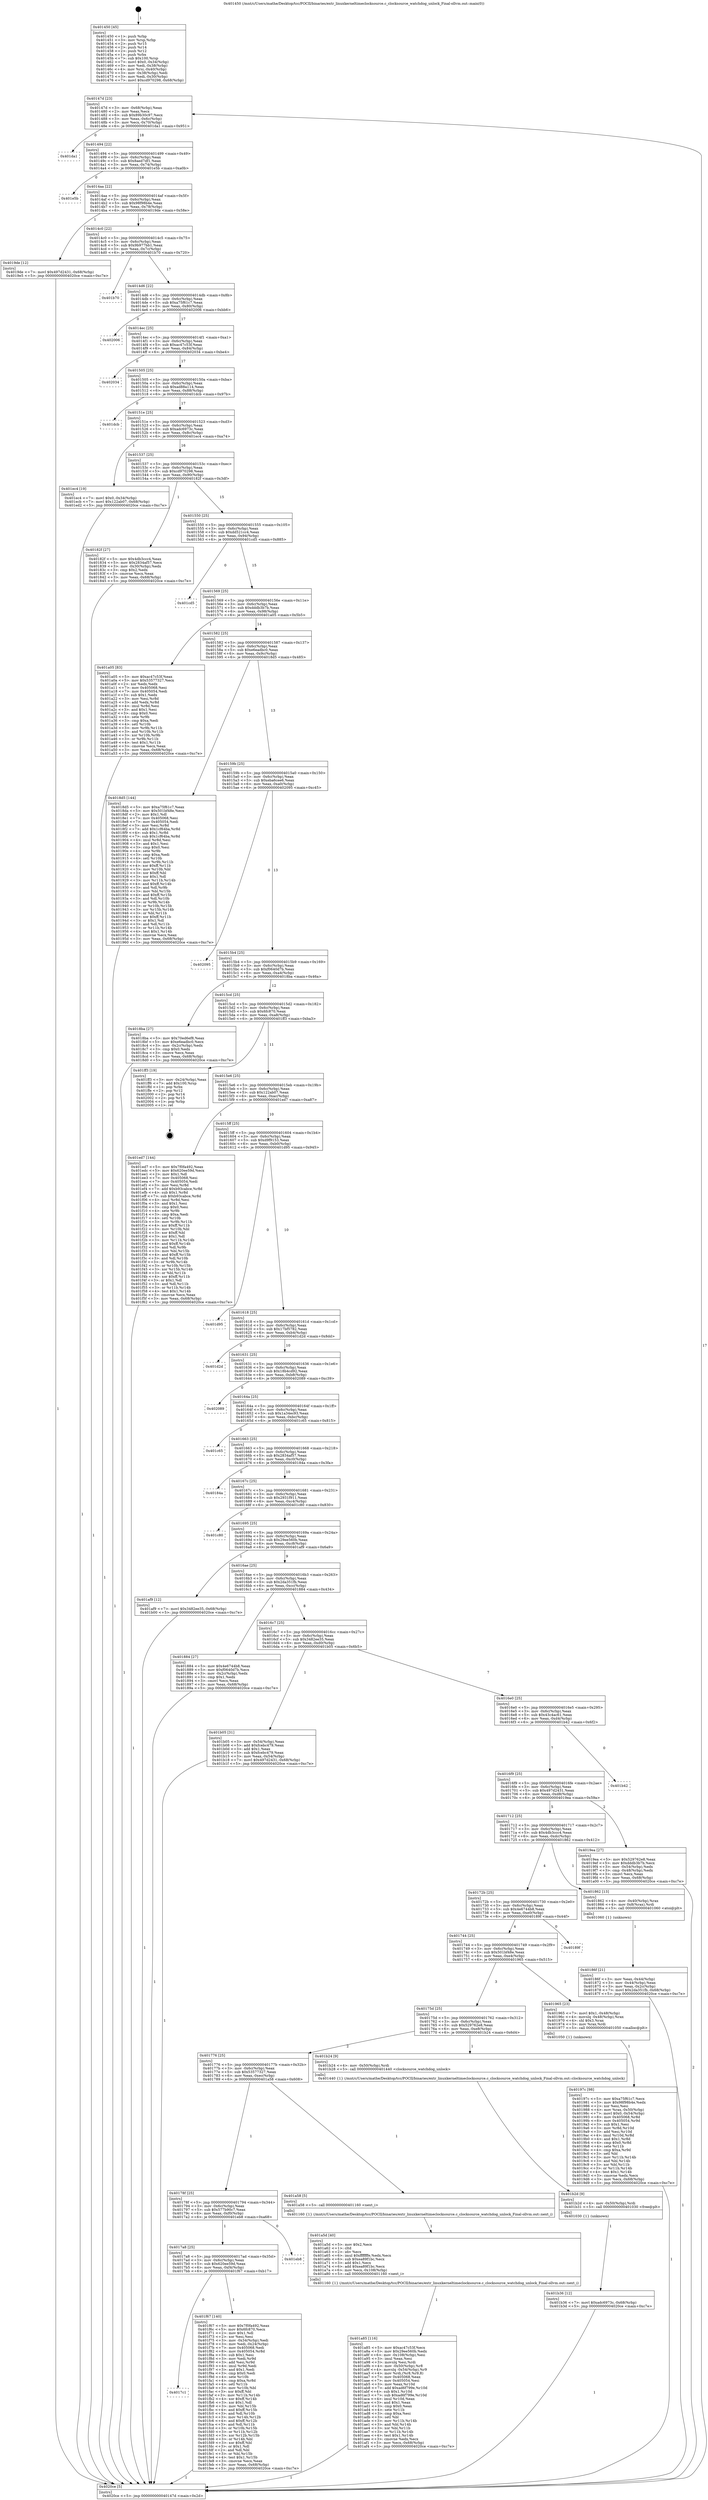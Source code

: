 digraph "0x401450" {
  label = "0x401450 (/mnt/c/Users/mathe/Desktop/tcc/POCII/binaries/extr_linuxkerneltimeclocksource.c_clocksource_watchdog_unlock_Final-ollvm.out::main(0))"
  labelloc = "t"
  node[shape=record]

  Entry [label="",width=0.3,height=0.3,shape=circle,fillcolor=black,style=filled]
  "0x40147d" [label="{
     0x40147d [23]\l
     | [instrs]\l
     &nbsp;&nbsp;0x40147d \<+3\>: mov -0x68(%rbp),%eax\l
     &nbsp;&nbsp;0x401480 \<+2\>: mov %eax,%ecx\l
     &nbsp;&nbsp;0x401482 \<+6\>: sub $0x89b30c97,%ecx\l
     &nbsp;&nbsp;0x401488 \<+3\>: mov %eax,-0x6c(%rbp)\l
     &nbsp;&nbsp;0x40148b \<+3\>: mov %ecx,-0x70(%rbp)\l
     &nbsp;&nbsp;0x40148e \<+6\>: je 0000000000401da1 \<main+0x951\>\l
  }"]
  "0x401da1" [label="{
     0x401da1\l
  }", style=dashed]
  "0x401494" [label="{
     0x401494 [22]\l
     | [instrs]\l
     &nbsp;&nbsp;0x401494 \<+5\>: jmp 0000000000401499 \<main+0x49\>\l
     &nbsp;&nbsp;0x401499 \<+3\>: mov -0x6c(%rbp),%eax\l
     &nbsp;&nbsp;0x40149c \<+5\>: sub $0x8aed7df1,%eax\l
     &nbsp;&nbsp;0x4014a1 \<+3\>: mov %eax,-0x74(%rbp)\l
     &nbsp;&nbsp;0x4014a4 \<+6\>: je 0000000000401e5b \<main+0xa0b\>\l
  }"]
  Exit [label="",width=0.3,height=0.3,shape=circle,fillcolor=black,style=filled,peripheries=2]
  "0x401e5b" [label="{
     0x401e5b\l
  }", style=dashed]
  "0x4014aa" [label="{
     0x4014aa [22]\l
     | [instrs]\l
     &nbsp;&nbsp;0x4014aa \<+5\>: jmp 00000000004014af \<main+0x5f\>\l
     &nbsp;&nbsp;0x4014af \<+3\>: mov -0x6c(%rbp),%eax\l
     &nbsp;&nbsp;0x4014b2 \<+5\>: sub $0x98f98b4e,%eax\l
     &nbsp;&nbsp;0x4014b7 \<+3\>: mov %eax,-0x78(%rbp)\l
     &nbsp;&nbsp;0x4014ba \<+6\>: je 00000000004019de \<main+0x58e\>\l
  }"]
  "0x4017c1" [label="{
     0x4017c1\l
  }", style=dashed]
  "0x4019de" [label="{
     0x4019de [12]\l
     | [instrs]\l
     &nbsp;&nbsp;0x4019de \<+7\>: movl $0x497d2431,-0x68(%rbp)\l
     &nbsp;&nbsp;0x4019e5 \<+5\>: jmp 00000000004020ce \<main+0xc7e\>\l
  }"]
  "0x4014c0" [label="{
     0x4014c0 [22]\l
     | [instrs]\l
     &nbsp;&nbsp;0x4014c0 \<+5\>: jmp 00000000004014c5 \<main+0x75\>\l
     &nbsp;&nbsp;0x4014c5 \<+3\>: mov -0x6c(%rbp),%eax\l
     &nbsp;&nbsp;0x4014c8 \<+5\>: sub $0x9b977bb1,%eax\l
     &nbsp;&nbsp;0x4014cd \<+3\>: mov %eax,-0x7c(%rbp)\l
     &nbsp;&nbsp;0x4014d0 \<+6\>: je 0000000000401b70 \<main+0x720\>\l
  }"]
  "0x401f67" [label="{
     0x401f67 [140]\l
     | [instrs]\l
     &nbsp;&nbsp;0x401f67 \<+5\>: mov $0x7f0fa492,%eax\l
     &nbsp;&nbsp;0x401f6c \<+5\>: mov $0x6fc870,%ecx\l
     &nbsp;&nbsp;0x401f71 \<+2\>: mov $0x1,%dl\l
     &nbsp;&nbsp;0x401f73 \<+2\>: xor %esi,%esi\l
     &nbsp;&nbsp;0x401f75 \<+3\>: mov -0x34(%rbp),%edi\l
     &nbsp;&nbsp;0x401f78 \<+3\>: mov %edi,-0x24(%rbp)\l
     &nbsp;&nbsp;0x401f7b \<+7\>: mov 0x405068,%edi\l
     &nbsp;&nbsp;0x401f82 \<+8\>: mov 0x405054,%r8d\l
     &nbsp;&nbsp;0x401f8a \<+3\>: sub $0x1,%esi\l
     &nbsp;&nbsp;0x401f8d \<+3\>: mov %edi,%r9d\l
     &nbsp;&nbsp;0x401f90 \<+3\>: add %esi,%r9d\l
     &nbsp;&nbsp;0x401f93 \<+4\>: imul %r9d,%edi\l
     &nbsp;&nbsp;0x401f97 \<+3\>: and $0x1,%edi\l
     &nbsp;&nbsp;0x401f9a \<+3\>: cmp $0x0,%edi\l
     &nbsp;&nbsp;0x401f9d \<+4\>: sete %r10b\l
     &nbsp;&nbsp;0x401fa1 \<+4\>: cmp $0xa,%r8d\l
     &nbsp;&nbsp;0x401fa5 \<+4\>: setl %r11b\l
     &nbsp;&nbsp;0x401fa9 \<+3\>: mov %r10b,%bl\l
     &nbsp;&nbsp;0x401fac \<+3\>: xor $0xff,%bl\l
     &nbsp;&nbsp;0x401faf \<+3\>: mov %r11b,%r14b\l
     &nbsp;&nbsp;0x401fb2 \<+4\>: xor $0xff,%r14b\l
     &nbsp;&nbsp;0x401fb6 \<+3\>: xor $0x1,%dl\l
     &nbsp;&nbsp;0x401fb9 \<+3\>: mov %bl,%r15b\l
     &nbsp;&nbsp;0x401fbc \<+4\>: and $0xff,%r15b\l
     &nbsp;&nbsp;0x401fc0 \<+3\>: and %dl,%r10b\l
     &nbsp;&nbsp;0x401fc3 \<+3\>: mov %r14b,%r12b\l
     &nbsp;&nbsp;0x401fc6 \<+4\>: and $0xff,%r12b\l
     &nbsp;&nbsp;0x401fca \<+3\>: and %dl,%r11b\l
     &nbsp;&nbsp;0x401fcd \<+3\>: or %r10b,%r15b\l
     &nbsp;&nbsp;0x401fd0 \<+3\>: or %r11b,%r12b\l
     &nbsp;&nbsp;0x401fd3 \<+3\>: xor %r12b,%r15b\l
     &nbsp;&nbsp;0x401fd6 \<+3\>: or %r14b,%bl\l
     &nbsp;&nbsp;0x401fd9 \<+3\>: xor $0xff,%bl\l
     &nbsp;&nbsp;0x401fdc \<+3\>: or $0x1,%dl\l
     &nbsp;&nbsp;0x401fdf \<+2\>: and %dl,%bl\l
     &nbsp;&nbsp;0x401fe1 \<+3\>: or %bl,%r15b\l
     &nbsp;&nbsp;0x401fe4 \<+4\>: test $0x1,%r15b\l
     &nbsp;&nbsp;0x401fe8 \<+3\>: cmovne %ecx,%eax\l
     &nbsp;&nbsp;0x401feb \<+3\>: mov %eax,-0x68(%rbp)\l
     &nbsp;&nbsp;0x401fee \<+5\>: jmp 00000000004020ce \<main+0xc7e\>\l
  }"]
  "0x401b70" [label="{
     0x401b70\l
  }", style=dashed]
  "0x4014d6" [label="{
     0x4014d6 [22]\l
     | [instrs]\l
     &nbsp;&nbsp;0x4014d6 \<+5\>: jmp 00000000004014db \<main+0x8b\>\l
     &nbsp;&nbsp;0x4014db \<+3\>: mov -0x6c(%rbp),%eax\l
     &nbsp;&nbsp;0x4014de \<+5\>: sub $0xa75f61c7,%eax\l
     &nbsp;&nbsp;0x4014e3 \<+3\>: mov %eax,-0x80(%rbp)\l
     &nbsp;&nbsp;0x4014e6 \<+6\>: je 0000000000402006 \<main+0xbb6\>\l
  }"]
  "0x4017a8" [label="{
     0x4017a8 [25]\l
     | [instrs]\l
     &nbsp;&nbsp;0x4017a8 \<+5\>: jmp 00000000004017ad \<main+0x35d\>\l
     &nbsp;&nbsp;0x4017ad \<+3\>: mov -0x6c(%rbp),%eax\l
     &nbsp;&nbsp;0x4017b0 \<+5\>: sub $0x620ee59d,%eax\l
     &nbsp;&nbsp;0x4017b5 \<+6\>: mov %eax,-0xf4(%rbp)\l
     &nbsp;&nbsp;0x4017bb \<+6\>: je 0000000000401f67 \<main+0xb17\>\l
  }"]
  "0x402006" [label="{
     0x402006\l
  }", style=dashed]
  "0x4014ec" [label="{
     0x4014ec [25]\l
     | [instrs]\l
     &nbsp;&nbsp;0x4014ec \<+5\>: jmp 00000000004014f1 \<main+0xa1\>\l
     &nbsp;&nbsp;0x4014f1 \<+3\>: mov -0x6c(%rbp),%eax\l
     &nbsp;&nbsp;0x4014f4 \<+5\>: sub $0xac47c53f,%eax\l
     &nbsp;&nbsp;0x4014f9 \<+6\>: mov %eax,-0x84(%rbp)\l
     &nbsp;&nbsp;0x4014ff \<+6\>: je 0000000000402034 \<main+0xbe4\>\l
  }"]
  "0x401eb8" [label="{
     0x401eb8\l
  }", style=dashed]
  "0x402034" [label="{
     0x402034\l
  }", style=dashed]
  "0x401505" [label="{
     0x401505 [25]\l
     | [instrs]\l
     &nbsp;&nbsp;0x401505 \<+5\>: jmp 000000000040150a \<main+0xba\>\l
     &nbsp;&nbsp;0x40150a \<+3\>: mov -0x6c(%rbp),%eax\l
     &nbsp;&nbsp;0x40150d \<+5\>: sub $0xad88a114,%eax\l
     &nbsp;&nbsp;0x401512 \<+6\>: mov %eax,-0x88(%rbp)\l
     &nbsp;&nbsp;0x401518 \<+6\>: je 0000000000401dcb \<main+0x97b\>\l
  }"]
  "0x401b36" [label="{
     0x401b36 [12]\l
     | [instrs]\l
     &nbsp;&nbsp;0x401b36 \<+7\>: movl $0xadc6973c,-0x68(%rbp)\l
     &nbsp;&nbsp;0x401b3d \<+5\>: jmp 00000000004020ce \<main+0xc7e\>\l
  }"]
  "0x401dcb" [label="{
     0x401dcb\l
  }", style=dashed]
  "0x40151e" [label="{
     0x40151e [25]\l
     | [instrs]\l
     &nbsp;&nbsp;0x40151e \<+5\>: jmp 0000000000401523 \<main+0xd3\>\l
     &nbsp;&nbsp;0x401523 \<+3\>: mov -0x6c(%rbp),%eax\l
     &nbsp;&nbsp;0x401526 \<+5\>: sub $0xadc6973c,%eax\l
     &nbsp;&nbsp;0x40152b \<+6\>: mov %eax,-0x8c(%rbp)\l
     &nbsp;&nbsp;0x401531 \<+6\>: je 0000000000401ec4 \<main+0xa74\>\l
  }"]
  "0x401b2d" [label="{
     0x401b2d [9]\l
     | [instrs]\l
     &nbsp;&nbsp;0x401b2d \<+4\>: mov -0x50(%rbp),%rdi\l
     &nbsp;&nbsp;0x401b31 \<+5\>: call 0000000000401030 \<free@plt\>\l
     | [calls]\l
     &nbsp;&nbsp;0x401030 \{1\} (unknown)\l
  }"]
  "0x401ec4" [label="{
     0x401ec4 [19]\l
     | [instrs]\l
     &nbsp;&nbsp;0x401ec4 \<+7\>: movl $0x0,-0x34(%rbp)\l
     &nbsp;&nbsp;0x401ecb \<+7\>: movl $0x122ab07,-0x68(%rbp)\l
     &nbsp;&nbsp;0x401ed2 \<+5\>: jmp 00000000004020ce \<main+0xc7e\>\l
  }"]
  "0x401537" [label="{
     0x401537 [25]\l
     | [instrs]\l
     &nbsp;&nbsp;0x401537 \<+5\>: jmp 000000000040153c \<main+0xec\>\l
     &nbsp;&nbsp;0x40153c \<+3\>: mov -0x6c(%rbp),%eax\l
     &nbsp;&nbsp;0x40153f \<+5\>: sub $0xcd970298,%eax\l
     &nbsp;&nbsp;0x401544 \<+6\>: mov %eax,-0x90(%rbp)\l
     &nbsp;&nbsp;0x40154a \<+6\>: je 000000000040182f \<main+0x3df\>\l
  }"]
  "0x401a85" [label="{
     0x401a85 [116]\l
     | [instrs]\l
     &nbsp;&nbsp;0x401a85 \<+5\>: mov $0xac47c53f,%ecx\l
     &nbsp;&nbsp;0x401a8a \<+5\>: mov $0x29ee560b,%edx\l
     &nbsp;&nbsp;0x401a8f \<+6\>: mov -0x108(%rbp),%esi\l
     &nbsp;&nbsp;0x401a95 \<+3\>: imul %eax,%esi\l
     &nbsp;&nbsp;0x401a98 \<+3\>: movslq %esi,%rdi\l
     &nbsp;&nbsp;0x401a9b \<+4\>: mov -0x50(%rbp),%r8\l
     &nbsp;&nbsp;0x401a9f \<+4\>: movslq -0x54(%rbp),%r9\l
     &nbsp;&nbsp;0x401aa3 \<+4\>: mov %rdi,(%r8,%r9,8)\l
     &nbsp;&nbsp;0x401aa7 \<+7\>: mov 0x405068,%eax\l
     &nbsp;&nbsp;0x401aae \<+7\>: mov 0x405054,%esi\l
     &nbsp;&nbsp;0x401ab5 \<+3\>: mov %eax,%r10d\l
     &nbsp;&nbsp;0x401ab8 \<+7\>: add $0xad6f799e,%r10d\l
     &nbsp;&nbsp;0x401abf \<+4\>: sub $0x1,%r10d\l
     &nbsp;&nbsp;0x401ac3 \<+7\>: sub $0xad6f799e,%r10d\l
     &nbsp;&nbsp;0x401aca \<+4\>: imul %r10d,%eax\l
     &nbsp;&nbsp;0x401ace \<+3\>: and $0x1,%eax\l
     &nbsp;&nbsp;0x401ad1 \<+3\>: cmp $0x0,%eax\l
     &nbsp;&nbsp;0x401ad4 \<+4\>: sete %r11b\l
     &nbsp;&nbsp;0x401ad8 \<+3\>: cmp $0xa,%esi\l
     &nbsp;&nbsp;0x401adb \<+3\>: setl %bl\l
     &nbsp;&nbsp;0x401ade \<+3\>: mov %r11b,%r14b\l
     &nbsp;&nbsp;0x401ae1 \<+3\>: and %bl,%r14b\l
     &nbsp;&nbsp;0x401ae4 \<+3\>: xor %bl,%r11b\l
     &nbsp;&nbsp;0x401ae7 \<+3\>: or %r11b,%r14b\l
     &nbsp;&nbsp;0x401aea \<+4\>: test $0x1,%r14b\l
     &nbsp;&nbsp;0x401aee \<+3\>: cmovne %edx,%ecx\l
     &nbsp;&nbsp;0x401af1 \<+3\>: mov %ecx,-0x68(%rbp)\l
     &nbsp;&nbsp;0x401af4 \<+5\>: jmp 00000000004020ce \<main+0xc7e\>\l
  }"]
  "0x40182f" [label="{
     0x40182f [27]\l
     | [instrs]\l
     &nbsp;&nbsp;0x40182f \<+5\>: mov $0x4db3ccc4,%eax\l
     &nbsp;&nbsp;0x401834 \<+5\>: mov $0x2834af57,%ecx\l
     &nbsp;&nbsp;0x401839 \<+3\>: mov -0x30(%rbp),%edx\l
     &nbsp;&nbsp;0x40183c \<+3\>: cmp $0x2,%edx\l
     &nbsp;&nbsp;0x40183f \<+3\>: cmovne %ecx,%eax\l
     &nbsp;&nbsp;0x401842 \<+3\>: mov %eax,-0x68(%rbp)\l
     &nbsp;&nbsp;0x401845 \<+5\>: jmp 00000000004020ce \<main+0xc7e\>\l
  }"]
  "0x401550" [label="{
     0x401550 [25]\l
     | [instrs]\l
     &nbsp;&nbsp;0x401550 \<+5\>: jmp 0000000000401555 \<main+0x105\>\l
     &nbsp;&nbsp;0x401555 \<+3\>: mov -0x6c(%rbp),%eax\l
     &nbsp;&nbsp;0x401558 \<+5\>: sub $0xdd521cc4,%eax\l
     &nbsp;&nbsp;0x40155d \<+6\>: mov %eax,-0x94(%rbp)\l
     &nbsp;&nbsp;0x401563 \<+6\>: je 0000000000401cd5 \<main+0x885\>\l
  }"]
  "0x4020ce" [label="{
     0x4020ce [5]\l
     | [instrs]\l
     &nbsp;&nbsp;0x4020ce \<+5\>: jmp 000000000040147d \<main+0x2d\>\l
  }"]
  "0x401450" [label="{
     0x401450 [45]\l
     | [instrs]\l
     &nbsp;&nbsp;0x401450 \<+1\>: push %rbp\l
     &nbsp;&nbsp;0x401451 \<+3\>: mov %rsp,%rbp\l
     &nbsp;&nbsp;0x401454 \<+2\>: push %r15\l
     &nbsp;&nbsp;0x401456 \<+2\>: push %r14\l
     &nbsp;&nbsp;0x401458 \<+2\>: push %r12\l
     &nbsp;&nbsp;0x40145a \<+1\>: push %rbx\l
     &nbsp;&nbsp;0x40145b \<+7\>: sub $0x100,%rsp\l
     &nbsp;&nbsp;0x401462 \<+7\>: movl $0x0,-0x34(%rbp)\l
     &nbsp;&nbsp;0x401469 \<+3\>: mov %edi,-0x38(%rbp)\l
     &nbsp;&nbsp;0x40146c \<+4\>: mov %rsi,-0x40(%rbp)\l
     &nbsp;&nbsp;0x401470 \<+3\>: mov -0x38(%rbp),%edi\l
     &nbsp;&nbsp;0x401473 \<+3\>: mov %edi,-0x30(%rbp)\l
     &nbsp;&nbsp;0x401476 \<+7\>: movl $0xcd970298,-0x68(%rbp)\l
  }"]
  "0x401a5d" [label="{
     0x401a5d [40]\l
     | [instrs]\l
     &nbsp;&nbsp;0x401a5d \<+5\>: mov $0x2,%ecx\l
     &nbsp;&nbsp;0x401a62 \<+1\>: cltd\l
     &nbsp;&nbsp;0x401a63 \<+2\>: idiv %ecx\l
     &nbsp;&nbsp;0x401a65 \<+6\>: imul $0xfffffffe,%edx,%ecx\l
     &nbsp;&nbsp;0x401a6b \<+6\>: sub $0xea89f1bc,%ecx\l
     &nbsp;&nbsp;0x401a71 \<+3\>: add $0x1,%ecx\l
     &nbsp;&nbsp;0x401a74 \<+6\>: add $0xea89f1bc,%ecx\l
     &nbsp;&nbsp;0x401a7a \<+6\>: mov %ecx,-0x108(%rbp)\l
     &nbsp;&nbsp;0x401a80 \<+5\>: call 0000000000401160 \<next_i\>\l
     | [calls]\l
     &nbsp;&nbsp;0x401160 \{1\} (/mnt/c/Users/mathe/Desktop/tcc/POCII/binaries/extr_linuxkerneltimeclocksource.c_clocksource_watchdog_unlock_Final-ollvm.out::next_i)\l
  }"]
  "0x401cd5" [label="{
     0x401cd5\l
  }", style=dashed]
  "0x401569" [label="{
     0x401569 [25]\l
     | [instrs]\l
     &nbsp;&nbsp;0x401569 \<+5\>: jmp 000000000040156e \<main+0x11e\>\l
     &nbsp;&nbsp;0x40156e \<+3\>: mov -0x6c(%rbp),%eax\l
     &nbsp;&nbsp;0x401571 \<+5\>: sub $0xdddb3b7b,%eax\l
     &nbsp;&nbsp;0x401576 \<+6\>: mov %eax,-0x98(%rbp)\l
     &nbsp;&nbsp;0x40157c \<+6\>: je 0000000000401a05 \<main+0x5b5\>\l
  }"]
  "0x40178f" [label="{
     0x40178f [25]\l
     | [instrs]\l
     &nbsp;&nbsp;0x40178f \<+5\>: jmp 0000000000401794 \<main+0x344\>\l
     &nbsp;&nbsp;0x401794 \<+3\>: mov -0x6c(%rbp),%eax\l
     &nbsp;&nbsp;0x401797 \<+5\>: sub $0x577b90c7,%eax\l
     &nbsp;&nbsp;0x40179c \<+6\>: mov %eax,-0xf0(%rbp)\l
     &nbsp;&nbsp;0x4017a2 \<+6\>: je 0000000000401eb8 \<main+0xa68\>\l
  }"]
  "0x401a05" [label="{
     0x401a05 [83]\l
     | [instrs]\l
     &nbsp;&nbsp;0x401a05 \<+5\>: mov $0xac47c53f,%eax\l
     &nbsp;&nbsp;0x401a0a \<+5\>: mov $0x53577327,%ecx\l
     &nbsp;&nbsp;0x401a0f \<+2\>: xor %edx,%edx\l
     &nbsp;&nbsp;0x401a11 \<+7\>: mov 0x405068,%esi\l
     &nbsp;&nbsp;0x401a18 \<+7\>: mov 0x405054,%edi\l
     &nbsp;&nbsp;0x401a1f \<+3\>: sub $0x1,%edx\l
     &nbsp;&nbsp;0x401a22 \<+3\>: mov %esi,%r8d\l
     &nbsp;&nbsp;0x401a25 \<+3\>: add %edx,%r8d\l
     &nbsp;&nbsp;0x401a28 \<+4\>: imul %r8d,%esi\l
     &nbsp;&nbsp;0x401a2c \<+3\>: and $0x1,%esi\l
     &nbsp;&nbsp;0x401a2f \<+3\>: cmp $0x0,%esi\l
     &nbsp;&nbsp;0x401a32 \<+4\>: sete %r9b\l
     &nbsp;&nbsp;0x401a36 \<+3\>: cmp $0xa,%edi\l
     &nbsp;&nbsp;0x401a39 \<+4\>: setl %r10b\l
     &nbsp;&nbsp;0x401a3d \<+3\>: mov %r9b,%r11b\l
     &nbsp;&nbsp;0x401a40 \<+3\>: and %r10b,%r11b\l
     &nbsp;&nbsp;0x401a43 \<+3\>: xor %r10b,%r9b\l
     &nbsp;&nbsp;0x401a46 \<+3\>: or %r9b,%r11b\l
     &nbsp;&nbsp;0x401a49 \<+4\>: test $0x1,%r11b\l
     &nbsp;&nbsp;0x401a4d \<+3\>: cmovne %ecx,%eax\l
     &nbsp;&nbsp;0x401a50 \<+3\>: mov %eax,-0x68(%rbp)\l
     &nbsp;&nbsp;0x401a53 \<+5\>: jmp 00000000004020ce \<main+0xc7e\>\l
  }"]
  "0x401582" [label="{
     0x401582 [25]\l
     | [instrs]\l
     &nbsp;&nbsp;0x401582 \<+5\>: jmp 0000000000401587 \<main+0x137\>\l
     &nbsp;&nbsp;0x401587 \<+3\>: mov -0x6c(%rbp),%eax\l
     &nbsp;&nbsp;0x40158a \<+5\>: sub $0xe6eadbc0,%eax\l
     &nbsp;&nbsp;0x40158f \<+6\>: mov %eax,-0x9c(%rbp)\l
     &nbsp;&nbsp;0x401595 \<+6\>: je 00000000004018d5 \<main+0x485\>\l
  }"]
  "0x401a58" [label="{
     0x401a58 [5]\l
     | [instrs]\l
     &nbsp;&nbsp;0x401a58 \<+5\>: call 0000000000401160 \<next_i\>\l
     | [calls]\l
     &nbsp;&nbsp;0x401160 \{1\} (/mnt/c/Users/mathe/Desktop/tcc/POCII/binaries/extr_linuxkerneltimeclocksource.c_clocksource_watchdog_unlock_Final-ollvm.out::next_i)\l
  }"]
  "0x4018d5" [label="{
     0x4018d5 [144]\l
     | [instrs]\l
     &nbsp;&nbsp;0x4018d5 \<+5\>: mov $0xa75f61c7,%eax\l
     &nbsp;&nbsp;0x4018da \<+5\>: mov $0x501bf48e,%ecx\l
     &nbsp;&nbsp;0x4018df \<+2\>: mov $0x1,%dl\l
     &nbsp;&nbsp;0x4018e1 \<+7\>: mov 0x405068,%esi\l
     &nbsp;&nbsp;0x4018e8 \<+7\>: mov 0x405054,%edi\l
     &nbsp;&nbsp;0x4018ef \<+3\>: mov %esi,%r8d\l
     &nbsp;&nbsp;0x4018f2 \<+7\>: add $0x1cf64ba,%r8d\l
     &nbsp;&nbsp;0x4018f9 \<+4\>: sub $0x1,%r8d\l
     &nbsp;&nbsp;0x4018fd \<+7\>: sub $0x1cf64ba,%r8d\l
     &nbsp;&nbsp;0x401904 \<+4\>: imul %r8d,%esi\l
     &nbsp;&nbsp;0x401908 \<+3\>: and $0x1,%esi\l
     &nbsp;&nbsp;0x40190b \<+3\>: cmp $0x0,%esi\l
     &nbsp;&nbsp;0x40190e \<+4\>: sete %r9b\l
     &nbsp;&nbsp;0x401912 \<+3\>: cmp $0xa,%edi\l
     &nbsp;&nbsp;0x401915 \<+4\>: setl %r10b\l
     &nbsp;&nbsp;0x401919 \<+3\>: mov %r9b,%r11b\l
     &nbsp;&nbsp;0x40191c \<+4\>: xor $0xff,%r11b\l
     &nbsp;&nbsp;0x401920 \<+3\>: mov %r10b,%bl\l
     &nbsp;&nbsp;0x401923 \<+3\>: xor $0xff,%bl\l
     &nbsp;&nbsp;0x401926 \<+3\>: xor $0x1,%dl\l
     &nbsp;&nbsp;0x401929 \<+3\>: mov %r11b,%r14b\l
     &nbsp;&nbsp;0x40192c \<+4\>: and $0xff,%r14b\l
     &nbsp;&nbsp;0x401930 \<+3\>: and %dl,%r9b\l
     &nbsp;&nbsp;0x401933 \<+3\>: mov %bl,%r15b\l
     &nbsp;&nbsp;0x401936 \<+4\>: and $0xff,%r15b\l
     &nbsp;&nbsp;0x40193a \<+3\>: and %dl,%r10b\l
     &nbsp;&nbsp;0x40193d \<+3\>: or %r9b,%r14b\l
     &nbsp;&nbsp;0x401940 \<+3\>: or %r10b,%r15b\l
     &nbsp;&nbsp;0x401943 \<+3\>: xor %r15b,%r14b\l
     &nbsp;&nbsp;0x401946 \<+3\>: or %bl,%r11b\l
     &nbsp;&nbsp;0x401949 \<+4\>: xor $0xff,%r11b\l
     &nbsp;&nbsp;0x40194d \<+3\>: or $0x1,%dl\l
     &nbsp;&nbsp;0x401950 \<+3\>: and %dl,%r11b\l
     &nbsp;&nbsp;0x401953 \<+3\>: or %r11b,%r14b\l
     &nbsp;&nbsp;0x401956 \<+4\>: test $0x1,%r14b\l
     &nbsp;&nbsp;0x40195a \<+3\>: cmovne %ecx,%eax\l
     &nbsp;&nbsp;0x40195d \<+3\>: mov %eax,-0x68(%rbp)\l
     &nbsp;&nbsp;0x401960 \<+5\>: jmp 00000000004020ce \<main+0xc7e\>\l
  }"]
  "0x40159b" [label="{
     0x40159b [25]\l
     | [instrs]\l
     &nbsp;&nbsp;0x40159b \<+5\>: jmp 00000000004015a0 \<main+0x150\>\l
     &nbsp;&nbsp;0x4015a0 \<+3\>: mov -0x6c(%rbp),%eax\l
     &nbsp;&nbsp;0x4015a3 \<+5\>: sub $0xeba6cee6,%eax\l
     &nbsp;&nbsp;0x4015a8 \<+6\>: mov %eax,-0xa0(%rbp)\l
     &nbsp;&nbsp;0x4015ae \<+6\>: je 0000000000402095 \<main+0xc45\>\l
  }"]
  "0x401776" [label="{
     0x401776 [25]\l
     | [instrs]\l
     &nbsp;&nbsp;0x401776 \<+5\>: jmp 000000000040177b \<main+0x32b\>\l
     &nbsp;&nbsp;0x40177b \<+3\>: mov -0x6c(%rbp),%eax\l
     &nbsp;&nbsp;0x40177e \<+5\>: sub $0x53577327,%eax\l
     &nbsp;&nbsp;0x401783 \<+6\>: mov %eax,-0xec(%rbp)\l
     &nbsp;&nbsp;0x401789 \<+6\>: je 0000000000401a58 \<main+0x608\>\l
  }"]
  "0x402095" [label="{
     0x402095\l
  }", style=dashed]
  "0x4015b4" [label="{
     0x4015b4 [25]\l
     | [instrs]\l
     &nbsp;&nbsp;0x4015b4 \<+5\>: jmp 00000000004015b9 \<main+0x169\>\l
     &nbsp;&nbsp;0x4015b9 \<+3\>: mov -0x6c(%rbp),%eax\l
     &nbsp;&nbsp;0x4015bc \<+5\>: sub $0xf0640d7b,%eax\l
     &nbsp;&nbsp;0x4015c1 \<+6\>: mov %eax,-0xa4(%rbp)\l
     &nbsp;&nbsp;0x4015c7 \<+6\>: je 00000000004018ba \<main+0x46a\>\l
  }"]
  "0x401b24" [label="{
     0x401b24 [9]\l
     | [instrs]\l
     &nbsp;&nbsp;0x401b24 \<+4\>: mov -0x50(%rbp),%rdi\l
     &nbsp;&nbsp;0x401b28 \<+5\>: call 0000000000401440 \<clocksource_watchdog_unlock\>\l
     | [calls]\l
     &nbsp;&nbsp;0x401440 \{1\} (/mnt/c/Users/mathe/Desktop/tcc/POCII/binaries/extr_linuxkerneltimeclocksource.c_clocksource_watchdog_unlock_Final-ollvm.out::clocksource_watchdog_unlock)\l
  }"]
  "0x4018ba" [label="{
     0x4018ba [27]\l
     | [instrs]\l
     &nbsp;&nbsp;0x4018ba \<+5\>: mov $0x70ed6ef8,%eax\l
     &nbsp;&nbsp;0x4018bf \<+5\>: mov $0xe6eadbc0,%ecx\l
     &nbsp;&nbsp;0x4018c4 \<+3\>: mov -0x2c(%rbp),%edx\l
     &nbsp;&nbsp;0x4018c7 \<+3\>: cmp $0x0,%edx\l
     &nbsp;&nbsp;0x4018ca \<+3\>: cmove %ecx,%eax\l
     &nbsp;&nbsp;0x4018cd \<+3\>: mov %eax,-0x68(%rbp)\l
     &nbsp;&nbsp;0x4018d0 \<+5\>: jmp 00000000004020ce \<main+0xc7e\>\l
  }"]
  "0x4015cd" [label="{
     0x4015cd [25]\l
     | [instrs]\l
     &nbsp;&nbsp;0x4015cd \<+5\>: jmp 00000000004015d2 \<main+0x182\>\l
     &nbsp;&nbsp;0x4015d2 \<+3\>: mov -0x6c(%rbp),%eax\l
     &nbsp;&nbsp;0x4015d5 \<+5\>: sub $0x6fc870,%eax\l
     &nbsp;&nbsp;0x4015da \<+6\>: mov %eax,-0xa8(%rbp)\l
     &nbsp;&nbsp;0x4015e0 \<+6\>: je 0000000000401ff3 \<main+0xba3\>\l
  }"]
  "0x40197c" [label="{
     0x40197c [98]\l
     | [instrs]\l
     &nbsp;&nbsp;0x40197c \<+5\>: mov $0xa75f61c7,%ecx\l
     &nbsp;&nbsp;0x401981 \<+5\>: mov $0x98f98b4e,%edx\l
     &nbsp;&nbsp;0x401986 \<+2\>: xor %esi,%esi\l
     &nbsp;&nbsp;0x401988 \<+4\>: mov %rax,-0x50(%rbp)\l
     &nbsp;&nbsp;0x40198c \<+7\>: movl $0x0,-0x54(%rbp)\l
     &nbsp;&nbsp;0x401993 \<+8\>: mov 0x405068,%r8d\l
     &nbsp;&nbsp;0x40199b \<+8\>: mov 0x405054,%r9d\l
     &nbsp;&nbsp;0x4019a3 \<+3\>: sub $0x1,%esi\l
     &nbsp;&nbsp;0x4019a6 \<+3\>: mov %r8d,%r10d\l
     &nbsp;&nbsp;0x4019a9 \<+3\>: add %esi,%r10d\l
     &nbsp;&nbsp;0x4019ac \<+4\>: imul %r10d,%r8d\l
     &nbsp;&nbsp;0x4019b0 \<+4\>: and $0x1,%r8d\l
     &nbsp;&nbsp;0x4019b4 \<+4\>: cmp $0x0,%r8d\l
     &nbsp;&nbsp;0x4019b8 \<+4\>: sete %r11b\l
     &nbsp;&nbsp;0x4019bc \<+4\>: cmp $0xa,%r9d\l
     &nbsp;&nbsp;0x4019c0 \<+3\>: setl %bl\l
     &nbsp;&nbsp;0x4019c3 \<+3\>: mov %r11b,%r14b\l
     &nbsp;&nbsp;0x4019c6 \<+3\>: and %bl,%r14b\l
     &nbsp;&nbsp;0x4019c9 \<+3\>: xor %bl,%r11b\l
     &nbsp;&nbsp;0x4019cc \<+3\>: or %r11b,%r14b\l
     &nbsp;&nbsp;0x4019cf \<+4\>: test $0x1,%r14b\l
     &nbsp;&nbsp;0x4019d3 \<+3\>: cmovne %edx,%ecx\l
     &nbsp;&nbsp;0x4019d6 \<+3\>: mov %ecx,-0x68(%rbp)\l
     &nbsp;&nbsp;0x4019d9 \<+5\>: jmp 00000000004020ce \<main+0xc7e\>\l
  }"]
  "0x401ff3" [label="{
     0x401ff3 [19]\l
     | [instrs]\l
     &nbsp;&nbsp;0x401ff3 \<+3\>: mov -0x24(%rbp),%eax\l
     &nbsp;&nbsp;0x401ff6 \<+7\>: add $0x100,%rsp\l
     &nbsp;&nbsp;0x401ffd \<+1\>: pop %rbx\l
     &nbsp;&nbsp;0x401ffe \<+2\>: pop %r12\l
     &nbsp;&nbsp;0x402000 \<+2\>: pop %r14\l
     &nbsp;&nbsp;0x402002 \<+2\>: pop %r15\l
     &nbsp;&nbsp;0x402004 \<+1\>: pop %rbp\l
     &nbsp;&nbsp;0x402005 \<+1\>: ret\l
  }"]
  "0x4015e6" [label="{
     0x4015e6 [25]\l
     | [instrs]\l
     &nbsp;&nbsp;0x4015e6 \<+5\>: jmp 00000000004015eb \<main+0x19b\>\l
     &nbsp;&nbsp;0x4015eb \<+3\>: mov -0x6c(%rbp),%eax\l
     &nbsp;&nbsp;0x4015ee \<+5\>: sub $0x122ab07,%eax\l
     &nbsp;&nbsp;0x4015f3 \<+6\>: mov %eax,-0xac(%rbp)\l
     &nbsp;&nbsp;0x4015f9 \<+6\>: je 0000000000401ed7 \<main+0xa87\>\l
  }"]
  "0x40175d" [label="{
     0x40175d [25]\l
     | [instrs]\l
     &nbsp;&nbsp;0x40175d \<+5\>: jmp 0000000000401762 \<main+0x312\>\l
     &nbsp;&nbsp;0x401762 \<+3\>: mov -0x6c(%rbp),%eax\l
     &nbsp;&nbsp;0x401765 \<+5\>: sub $0x529762e8,%eax\l
     &nbsp;&nbsp;0x40176a \<+6\>: mov %eax,-0xe8(%rbp)\l
     &nbsp;&nbsp;0x401770 \<+6\>: je 0000000000401b24 \<main+0x6d4\>\l
  }"]
  "0x401ed7" [label="{
     0x401ed7 [144]\l
     | [instrs]\l
     &nbsp;&nbsp;0x401ed7 \<+5\>: mov $0x7f0fa492,%eax\l
     &nbsp;&nbsp;0x401edc \<+5\>: mov $0x620ee59d,%ecx\l
     &nbsp;&nbsp;0x401ee1 \<+2\>: mov $0x1,%dl\l
     &nbsp;&nbsp;0x401ee3 \<+7\>: mov 0x405068,%esi\l
     &nbsp;&nbsp;0x401eea \<+7\>: mov 0x405054,%edi\l
     &nbsp;&nbsp;0x401ef1 \<+3\>: mov %esi,%r8d\l
     &nbsp;&nbsp;0x401ef4 \<+7\>: add $0xb93cabce,%r8d\l
     &nbsp;&nbsp;0x401efb \<+4\>: sub $0x1,%r8d\l
     &nbsp;&nbsp;0x401eff \<+7\>: sub $0xb93cabce,%r8d\l
     &nbsp;&nbsp;0x401f06 \<+4\>: imul %r8d,%esi\l
     &nbsp;&nbsp;0x401f0a \<+3\>: and $0x1,%esi\l
     &nbsp;&nbsp;0x401f0d \<+3\>: cmp $0x0,%esi\l
     &nbsp;&nbsp;0x401f10 \<+4\>: sete %r9b\l
     &nbsp;&nbsp;0x401f14 \<+3\>: cmp $0xa,%edi\l
     &nbsp;&nbsp;0x401f17 \<+4\>: setl %r10b\l
     &nbsp;&nbsp;0x401f1b \<+3\>: mov %r9b,%r11b\l
     &nbsp;&nbsp;0x401f1e \<+4\>: xor $0xff,%r11b\l
     &nbsp;&nbsp;0x401f22 \<+3\>: mov %r10b,%bl\l
     &nbsp;&nbsp;0x401f25 \<+3\>: xor $0xff,%bl\l
     &nbsp;&nbsp;0x401f28 \<+3\>: xor $0x1,%dl\l
     &nbsp;&nbsp;0x401f2b \<+3\>: mov %r11b,%r14b\l
     &nbsp;&nbsp;0x401f2e \<+4\>: and $0xff,%r14b\l
     &nbsp;&nbsp;0x401f32 \<+3\>: and %dl,%r9b\l
     &nbsp;&nbsp;0x401f35 \<+3\>: mov %bl,%r15b\l
     &nbsp;&nbsp;0x401f38 \<+4\>: and $0xff,%r15b\l
     &nbsp;&nbsp;0x401f3c \<+3\>: and %dl,%r10b\l
     &nbsp;&nbsp;0x401f3f \<+3\>: or %r9b,%r14b\l
     &nbsp;&nbsp;0x401f42 \<+3\>: or %r10b,%r15b\l
     &nbsp;&nbsp;0x401f45 \<+3\>: xor %r15b,%r14b\l
     &nbsp;&nbsp;0x401f48 \<+3\>: or %bl,%r11b\l
     &nbsp;&nbsp;0x401f4b \<+4\>: xor $0xff,%r11b\l
     &nbsp;&nbsp;0x401f4f \<+3\>: or $0x1,%dl\l
     &nbsp;&nbsp;0x401f52 \<+3\>: and %dl,%r11b\l
     &nbsp;&nbsp;0x401f55 \<+3\>: or %r11b,%r14b\l
     &nbsp;&nbsp;0x401f58 \<+4\>: test $0x1,%r14b\l
     &nbsp;&nbsp;0x401f5c \<+3\>: cmovne %ecx,%eax\l
     &nbsp;&nbsp;0x401f5f \<+3\>: mov %eax,-0x68(%rbp)\l
     &nbsp;&nbsp;0x401f62 \<+5\>: jmp 00000000004020ce \<main+0xc7e\>\l
  }"]
  "0x4015ff" [label="{
     0x4015ff [25]\l
     | [instrs]\l
     &nbsp;&nbsp;0x4015ff \<+5\>: jmp 0000000000401604 \<main+0x1b4\>\l
     &nbsp;&nbsp;0x401604 \<+3\>: mov -0x6c(%rbp),%eax\l
     &nbsp;&nbsp;0x401607 \<+5\>: sub $0xd9f9153,%eax\l
     &nbsp;&nbsp;0x40160c \<+6\>: mov %eax,-0xb0(%rbp)\l
     &nbsp;&nbsp;0x401612 \<+6\>: je 0000000000401d95 \<main+0x945\>\l
  }"]
  "0x401965" [label="{
     0x401965 [23]\l
     | [instrs]\l
     &nbsp;&nbsp;0x401965 \<+7\>: movl $0x1,-0x48(%rbp)\l
     &nbsp;&nbsp;0x40196c \<+4\>: movslq -0x48(%rbp),%rax\l
     &nbsp;&nbsp;0x401970 \<+4\>: shl $0x3,%rax\l
     &nbsp;&nbsp;0x401974 \<+3\>: mov %rax,%rdi\l
     &nbsp;&nbsp;0x401977 \<+5\>: call 0000000000401050 \<malloc@plt\>\l
     | [calls]\l
     &nbsp;&nbsp;0x401050 \{1\} (unknown)\l
  }"]
  "0x401d95" [label="{
     0x401d95\l
  }", style=dashed]
  "0x401618" [label="{
     0x401618 [25]\l
     | [instrs]\l
     &nbsp;&nbsp;0x401618 \<+5\>: jmp 000000000040161d \<main+0x1cd\>\l
     &nbsp;&nbsp;0x40161d \<+3\>: mov -0x6c(%rbp),%eax\l
     &nbsp;&nbsp;0x401620 \<+5\>: sub $0x17bf5782,%eax\l
     &nbsp;&nbsp;0x401625 \<+6\>: mov %eax,-0xb4(%rbp)\l
     &nbsp;&nbsp;0x40162b \<+6\>: je 0000000000401d2d \<main+0x8dd\>\l
  }"]
  "0x401744" [label="{
     0x401744 [25]\l
     | [instrs]\l
     &nbsp;&nbsp;0x401744 \<+5\>: jmp 0000000000401749 \<main+0x2f9\>\l
     &nbsp;&nbsp;0x401749 \<+3\>: mov -0x6c(%rbp),%eax\l
     &nbsp;&nbsp;0x40174c \<+5\>: sub $0x501bf48e,%eax\l
     &nbsp;&nbsp;0x401751 \<+6\>: mov %eax,-0xe4(%rbp)\l
     &nbsp;&nbsp;0x401757 \<+6\>: je 0000000000401965 \<main+0x515\>\l
  }"]
  "0x401d2d" [label="{
     0x401d2d\l
  }", style=dashed]
  "0x401631" [label="{
     0x401631 [25]\l
     | [instrs]\l
     &nbsp;&nbsp;0x401631 \<+5\>: jmp 0000000000401636 \<main+0x1e6\>\l
     &nbsp;&nbsp;0x401636 \<+3\>: mov -0x6c(%rbp),%eax\l
     &nbsp;&nbsp;0x401639 \<+5\>: sub $0x18b4cd92,%eax\l
     &nbsp;&nbsp;0x40163e \<+6\>: mov %eax,-0xb8(%rbp)\l
     &nbsp;&nbsp;0x401644 \<+6\>: je 0000000000402089 \<main+0xc39\>\l
  }"]
  "0x40189f" [label="{
     0x40189f\l
  }", style=dashed]
  "0x402089" [label="{
     0x402089\l
  }", style=dashed]
  "0x40164a" [label="{
     0x40164a [25]\l
     | [instrs]\l
     &nbsp;&nbsp;0x40164a \<+5\>: jmp 000000000040164f \<main+0x1ff\>\l
     &nbsp;&nbsp;0x40164f \<+3\>: mov -0x6c(%rbp),%eax\l
     &nbsp;&nbsp;0x401652 \<+5\>: sub $0x1a34ec93,%eax\l
     &nbsp;&nbsp;0x401657 \<+6\>: mov %eax,-0xbc(%rbp)\l
     &nbsp;&nbsp;0x40165d \<+6\>: je 0000000000401c65 \<main+0x815\>\l
  }"]
  "0x40186f" [label="{
     0x40186f [21]\l
     | [instrs]\l
     &nbsp;&nbsp;0x40186f \<+3\>: mov %eax,-0x44(%rbp)\l
     &nbsp;&nbsp;0x401872 \<+3\>: mov -0x44(%rbp),%eax\l
     &nbsp;&nbsp;0x401875 \<+3\>: mov %eax,-0x2c(%rbp)\l
     &nbsp;&nbsp;0x401878 \<+7\>: movl $0x2da351fb,-0x68(%rbp)\l
     &nbsp;&nbsp;0x40187f \<+5\>: jmp 00000000004020ce \<main+0xc7e\>\l
  }"]
  "0x401c65" [label="{
     0x401c65\l
  }", style=dashed]
  "0x401663" [label="{
     0x401663 [25]\l
     | [instrs]\l
     &nbsp;&nbsp;0x401663 \<+5\>: jmp 0000000000401668 \<main+0x218\>\l
     &nbsp;&nbsp;0x401668 \<+3\>: mov -0x6c(%rbp),%eax\l
     &nbsp;&nbsp;0x40166b \<+5\>: sub $0x2834af57,%eax\l
     &nbsp;&nbsp;0x401670 \<+6\>: mov %eax,-0xc0(%rbp)\l
     &nbsp;&nbsp;0x401676 \<+6\>: je 000000000040184a \<main+0x3fa\>\l
  }"]
  "0x40172b" [label="{
     0x40172b [25]\l
     | [instrs]\l
     &nbsp;&nbsp;0x40172b \<+5\>: jmp 0000000000401730 \<main+0x2e0\>\l
     &nbsp;&nbsp;0x401730 \<+3\>: mov -0x6c(%rbp),%eax\l
     &nbsp;&nbsp;0x401733 \<+5\>: sub $0x4e6744b8,%eax\l
     &nbsp;&nbsp;0x401738 \<+6\>: mov %eax,-0xe0(%rbp)\l
     &nbsp;&nbsp;0x40173e \<+6\>: je 000000000040189f \<main+0x44f\>\l
  }"]
  "0x40184a" [label="{
     0x40184a\l
  }", style=dashed]
  "0x40167c" [label="{
     0x40167c [25]\l
     | [instrs]\l
     &nbsp;&nbsp;0x40167c \<+5\>: jmp 0000000000401681 \<main+0x231\>\l
     &nbsp;&nbsp;0x401681 \<+3\>: mov -0x6c(%rbp),%eax\l
     &nbsp;&nbsp;0x401684 \<+5\>: sub $0x2931f911,%eax\l
     &nbsp;&nbsp;0x401689 \<+6\>: mov %eax,-0xc4(%rbp)\l
     &nbsp;&nbsp;0x40168f \<+6\>: je 0000000000401c80 \<main+0x830\>\l
  }"]
  "0x401862" [label="{
     0x401862 [13]\l
     | [instrs]\l
     &nbsp;&nbsp;0x401862 \<+4\>: mov -0x40(%rbp),%rax\l
     &nbsp;&nbsp;0x401866 \<+4\>: mov 0x8(%rax),%rdi\l
     &nbsp;&nbsp;0x40186a \<+5\>: call 0000000000401060 \<atoi@plt\>\l
     | [calls]\l
     &nbsp;&nbsp;0x401060 \{1\} (unknown)\l
  }"]
  "0x401c80" [label="{
     0x401c80\l
  }", style=dashed]
  "0x401695" [label="{
     0x401695 [25]\l
     | [instrs]\l
     &nbsp;&nbsp;0x401695 \<+5\>: jmp 000000000040169a \<main+0x24a\>\l
     &nbsp;&nbsp;0x40169a \<+3\>: mov -0x6c(%rbp),%eax\l
     &nbsp;&nbsp;0x40169d \<+5\>: sub $0x29ee560b,%eax\l
     &nbsp;&nbsp;0x4016a2 \<+6\>: mov %eax,-0xc8(%rbp)\l
     &nbsp;&nbsp;0x4016a8 \<+6\>: je 0000000000401af9 \<main+0x6a9\>\l
  }"]
  "0x401712" [label="{
     0x401712 [25]\l
     | [instrs]\l
     &nbsp;&nbsp;0x401712 \<+5\>: jmp 0000000000401717 \<main+0x2c7\>\l
     &nbsp;&nbsp;0x401717 \<+3\>: mov -0x6c(%rbp),%eax\l
     &nbsp;&nbsp;0x40171a \<+5\>: sub $0x4db3ccc4,%eax\l
     &nbsp;&nbsp;0x40171f \<+6\>: mov %eax,-0xdc(%rbp)\l
     &nbsp;&nbsp;0x401725 \<+6\>: je 0000000000401862 \<main+0x412\>\l
  }"]
  "0x401af9" [label="{
     0x401af9 [12]\l
     | [instrs]\l
     &nbsp;&nbsp;0x401af9 \<+7\>: movl $0x3482ee35,-0x68(%rbp)\l
     &nbsp;&nbsp;0x401b00 \<+5\>: jmp 00000000004020ce \<main+0xc7e\>\l
  }"]
  "0x4016ae" [label="{
     0x4016ae [25]\l
     | [instrs]\l
     &nbsp;&nbsp;0x4016ae \<+5\>: jmp 00000000004016b3 \<main+0x263\>\l
     &nbsp;&nbsp;0x4016b3 \<+3\>: mov -0x6c(%rbp),%eax\l
     &nbsp;&nbsp;0x4016b6 \<+5\>: sub $0x2da351fb,%eax\l
     &nbsp;&nbsp;0x4016bb \<+6\>: mov %eax,-0xcc(%rbp)\l
     &nbsp;&nbsp;0x4016c1 \<+6\>: je 0000000000401884 \<main+0x434\>\l
  }"]
  "0x4019ea" [label="{
     0x4019ea [27]\l
     | [instrs]\l
     &nbsp;&nbsp;0x4019ea \<+5\>: mov $0x529762e8,%eax\l
     &nbsp;&nbsp;0x4019ef \<+5\>: mov $0xdddb3b7b,%ecx\l
     &nbsp;&nbsp;0x4019f4 \<+3\>: mov -0x54(%rbp),%edx\l
     &nbsp;&nbsp;0x4019f7 \<+3\>: cmp -0x48(%rbp),%edx\l
     &nbsp;&nbsp;0x4019fa \<+3\>: cmovl %ecx,%eax\l
     &nbsp;&nbsp;0x4019fd \<+3\>: mov %eax,-0x68(%rbp)\l
     &nbsp;&nbsp;0x401a00 \<+5\>: jmp 00000000004020ce \<main+0xc7e\>\l
  }"]
  "0x401884" [label="{
     0x401884 [27]\l
     | [instrs]\l
     &nbsp;&nbsp;0x401884 \<+5\>: mov $0x4e6744b8,%eax\l
     &nbsp;&nbsp;0x401889 \<+5\>: mov $0xf0640d7b,%ecx\l
     &nbsp;&nbsp;0x40188e \<+3\>: mov -0x2c(%rbp),%edx\l
     &nbsp;&nbsp;0x401891 \<+3\>: cmp $0x1,%edx\l
     &nbsp;&nbsp;0x401894 \<+3\>: cmovl %ecx,%eax\l
     &nbsp;&nbsp;0x401897 \<+3\>: mov %eax,-0x68(%rbp)\l
     &nbsp;&nbsp;0x40189a \<+5\>: jmp 00000000004020ce \<main+0xc7e\>\l
  }"]
  "0x4016c7" [label="{
     0x4016c7 [25]\l
     | [instrs]\l
     &nbsp;&nbsp;0x4016c7 \<+5\>: jmp 00000000004016cc \<main+0x27c\>\l
     &nbsp;&nbsp;0x4016cc \<+3\>: mov -0x6c(%rbp),%eax\l
     &nbsp;&nbsp;0x4016cf \<+5\>: sub $0x3482ee35,%eax\l
     &nbsp;&nbsp;0x4016d4 \<+6\>: mov %eax,-0xd0(%rbp)\l
     &nbsp;&nbsp;0x4016da \<+6\>: je 0000000000401b05 \<main+0x6b5\>\l
  }"]
  "0x4016f9" [label="{
     0x4016f9 [25]\l
     | [instrs]\l
     &nbsp;&nbsp;0x4016f9 \<+5\>: jmp 00000000004016fe \<main+0x2ae\>\l
     &nbsp;&nbsp;0x4016fe \<+3\>: mov -0x6c(%rbp),%eax\l
     &nbsp;&nbsp;0x401701 \<+5\>: sub $0x497d2431,%eax\l
     &nbsp;&nbsp;0x401706 \<+6\>: mov %eax,-0xd8(%rbp)\l
     &nbsp;&nbsp;0x40170c \<+6\>: je 00000000004019ea \<main+0x59a\>\l
  }"]
  "0x401b05" [label="{
     0x401b05 [31]\l
     | [instrs]\l
     &nbsp;&nbsp;0x401b05 \<+3\>: mov -0x54(%rbp),%eax\l
     &nbsp;&nbsp;0x401b08 \<+5\>: add $0xfcebc479,%eax\l
     &nbsp;&nbsp;0x401b0d \<+3\>: add $0x1,%eax\l
     &nbsp;&nbsp;0x401b10 \<+5\>: sub $0xfcebc479,%eax\l
     &nbsp;&nbsp;0x401b15 \<+3\>: mov %eax,-0x54(%rbp)\l
     &nbsp;&nbsp;0x401b18 \<+7\>: movl $0x497d2431,-0x68(%rbp)\l
     &nbsp;&nbsp;0x401b1f \<+5\>: jmp 00000000004020ce \<main+0xc7e\>\l
  }"]
  "0x4016e0" [label="{
     0x4016e0 [25]\l
     | [instrs]\l
     &nbsp;&nbsp;0x4016e0 \<+5\>: jmp 00000000004016e5 \<main+0x295\>\l
     &nbsp;&nbsp;0x4016e5 \<+3\>: mov -0x6c(%rbp),%eax\l
     &nbsp;&nbsp;0x4016e8 \<+5\>: sub $0x43c4ac61,%eax\l
     &nbsp;&nbsp;0x4016ed \<+6\>: mov %eax,-0xd4(%rbp)\l
     &nbsp;&nbsp;0x4016f3 \<+6\>: je 0000000000401b42 \<main+0x6f2\>\l
  }"]
  "0x401b42" [label="{
     0x401b42\l
  }", style=dashed]
  Entry -> "0x401450" [label=" 1"]
  "0x40147d" -> "0x401da1" [label=" 0"]
  "0x40147d" -> "0x401494" [label=" 18"]
  "0x401ff3" -> Exit [label=" 1"]
  "0x401494" -> "0x401e5b" [label=" 0"]
  "0x401494" -> "0x4014aa" [label=" 18"]
  "0x401f67" -> "0x4020ce" [label=" 1"]
  "0x4014aa" -> "0x4019de" [label=" 1"]
  "0x4014aa" -> "0x4014c0" [label=" 17"]
  "0x4017a8" -> "0x4017c1" [label=" 0"]
  "0x4014c0" -> "0x401b70" [label=" 0"]
  "0x4014c0" -> "0x4014d6" [label=" 17"]
  "0x4017a8" -> "0x401f67" [label=" 1"]
  "0x4014d6" -> "0x402006" [label=" 0"]
  "0x4014d6" -> "0x4014ec" [label=" 17"]
  "0x40178f" -> "0x4017a8" [label=" 1"]
  "0x4014ec" -> "0x402034" [label=" 0"]
  "0x4014ec" -> "0x401505" [label=" 17"]
  "0x40178f" -> "0x401eb8" [label=" 0"]
  "0x401505" -> "0x401dcb" [label=" 0"]
  "0x401505" -> "0x40151e" [label=" 17"]
  "0x401ed7" -> "0x4020ce" [label=" 1"]
  "0x40151e" -> "0x401ec4" [label=" 1"]
  "0x40151e" -> "0x401537" [label=" 16"]
  "0x401ec4" -> "0x4020ce" [label=" 1"]
  "0x401537" -> "0x40182f" [label=" 1"]
  "0x401537" -> "0x401550" [label=" 15"]
  "0x40182f" -> "0x4020ce" [label=" 1"]
  "0x401450" -> "0x40147d" [label=" 1"]
  "0x4020ce" -> "0x40147d" [label=" 17"]
  "0x401b36" -> "0x4020ce" [label=" 1"]
  "0x401550" -> "0x401cd5" [label=" 0"]
  "0x401550" -> "0x401569" [label=" 15"]
  "0x401b2d" -> "0x401b36" [label=" 1"]
  "0x401569" -> "0x401a05" [label=" 1"]
  "0x401569" -> "0x401582" [label=" 14"]
  "0x401b24" -> "0x401b2d" [label=" 1"]
  "0x401582" -> "0x4018d5" [label=" 1"]
  "0x401582" -> "0x40159b" [label=" 13"]
  "0x401b05" -> "0x4020ce" [label=" 1"]
  "0x40159b" -> "0x402095" [label=" 0"]
  "0x40159b" -> "0x4015b4" [label=" 13"]
  "0x401a85" -> "0x4020ce" [label=" 1"]
  "0x4015b4" -> "0x4018ba" [label=" 1"]
  "0x4015b4" -> "0x4015cd" [label=" 12"]
  "0x401a5d" -> "0x401a85" [label=" 1"]
  "0x4015cd" -> "0x401ff3" [label=" 1"]
  "0x4015cd" -> "0x4015e6" [label=" 11"]
  "0x401776" -> "0x40178f" [label=" 1"]
  "0x4015e6" -> "0x401ed7" [label=" 1"]
  "0x4015e6" -> "0x4015ff" [label=" 10"]
  "0x401776" -> "0x401a58" [label=" 1"]
  "0x4015ff" -> "0x401d95" [label=" 0"]
  "0x4015ff" -> "0x401618" [label=" 10"]
  "0x401af9" -> "0x4020ce" [label=" 1"]
  "0x401618" -> "0x401d2d" [label=" 0"]
  "0x401618" -> "0x401631" [label=" 10"]
  "0x40175d" -> "0x401b24" [label=" 1"]
  "0x401631" -> "0x402089" [label=" 0"]
  "0x401631" -> "0x40164a" [label=" 10"]
  "0x401a58" -> "0x401a5d" [label=" 1"]
  "0x40164a" -> "0x401c65" [label=" 0"]
  "0x40164a" -> "0x401663" [label=" 10"]
  "0x4019ea" -> "0x4020ce" [label=" 2"]
  "0x401663" -> "0x40184a" [label=" 0"]
  "0x401663" -> "0x40167c" [label=" 10"]
  "0x4019de" -> "0x4020ce" [label=" 1"]
  "0x40167c" -> "0x401c80" [label=" 0"]
  "0x40167c" -> "0x401695" [label=" 10"]
  "0x40197c" -> "0x4020ce" [label=" 1"]
  "0x401695" -> "0x401af9" [label=" 1"]
  "0x401695" -> "0x4016ae" [label=" 9"]
  "0x401744" -> "0x40175d" [label=" 3"]
  "0x4016ae" -> "0x401884" [label=" 1"]
  "0x4016ae" -> "0x4016c7" [label=" 8"]
  "0x401744" -> "0x401965" [label=" 1"]
  "0x4016c7" -> "0x401b05" [label=" 1"]
  "0x4016c7" -> "0x4016e0" [label=" 7"]
  "0x40172b" -> "0x401744" [label=" 4"]
  "0x4016e0" -> "0x401b42" [label=" 0"]
  "0x4016e0" -> "0x4016f9" [label=" 7"]
  "0x40175d" -> "0x401776" [label=" 2"]
  "0x4016f9" -> "0x4019ea" [label=" 2"]
  "0x4016f9" -> "0x401712" [label=" 5"]
  "0x401965" -> "0x40197c" [label=" 1"]
  "0x401712" -> "0x401862" [label=" 1"]
  "0x401712" -> "0x40172b" [label=" 4"]
  "0x401862" -> "0x40186f" [label=" 1"]
  "0x40186f" -> "0x4020ce" [label=" 1"]
  "0x401884" -> "0x4020ce" [label=" 1"]
  "0x4018ba" -> "0x4020ce" [label=" 1"]
  "0x4018d5" -> "0x4020ce" [label=" 1"]
  "0x401a05" -> "0x4020ce" [label=" 1"]
  "0x40172b" -> "0x40189f" [label=" 0"]
}
